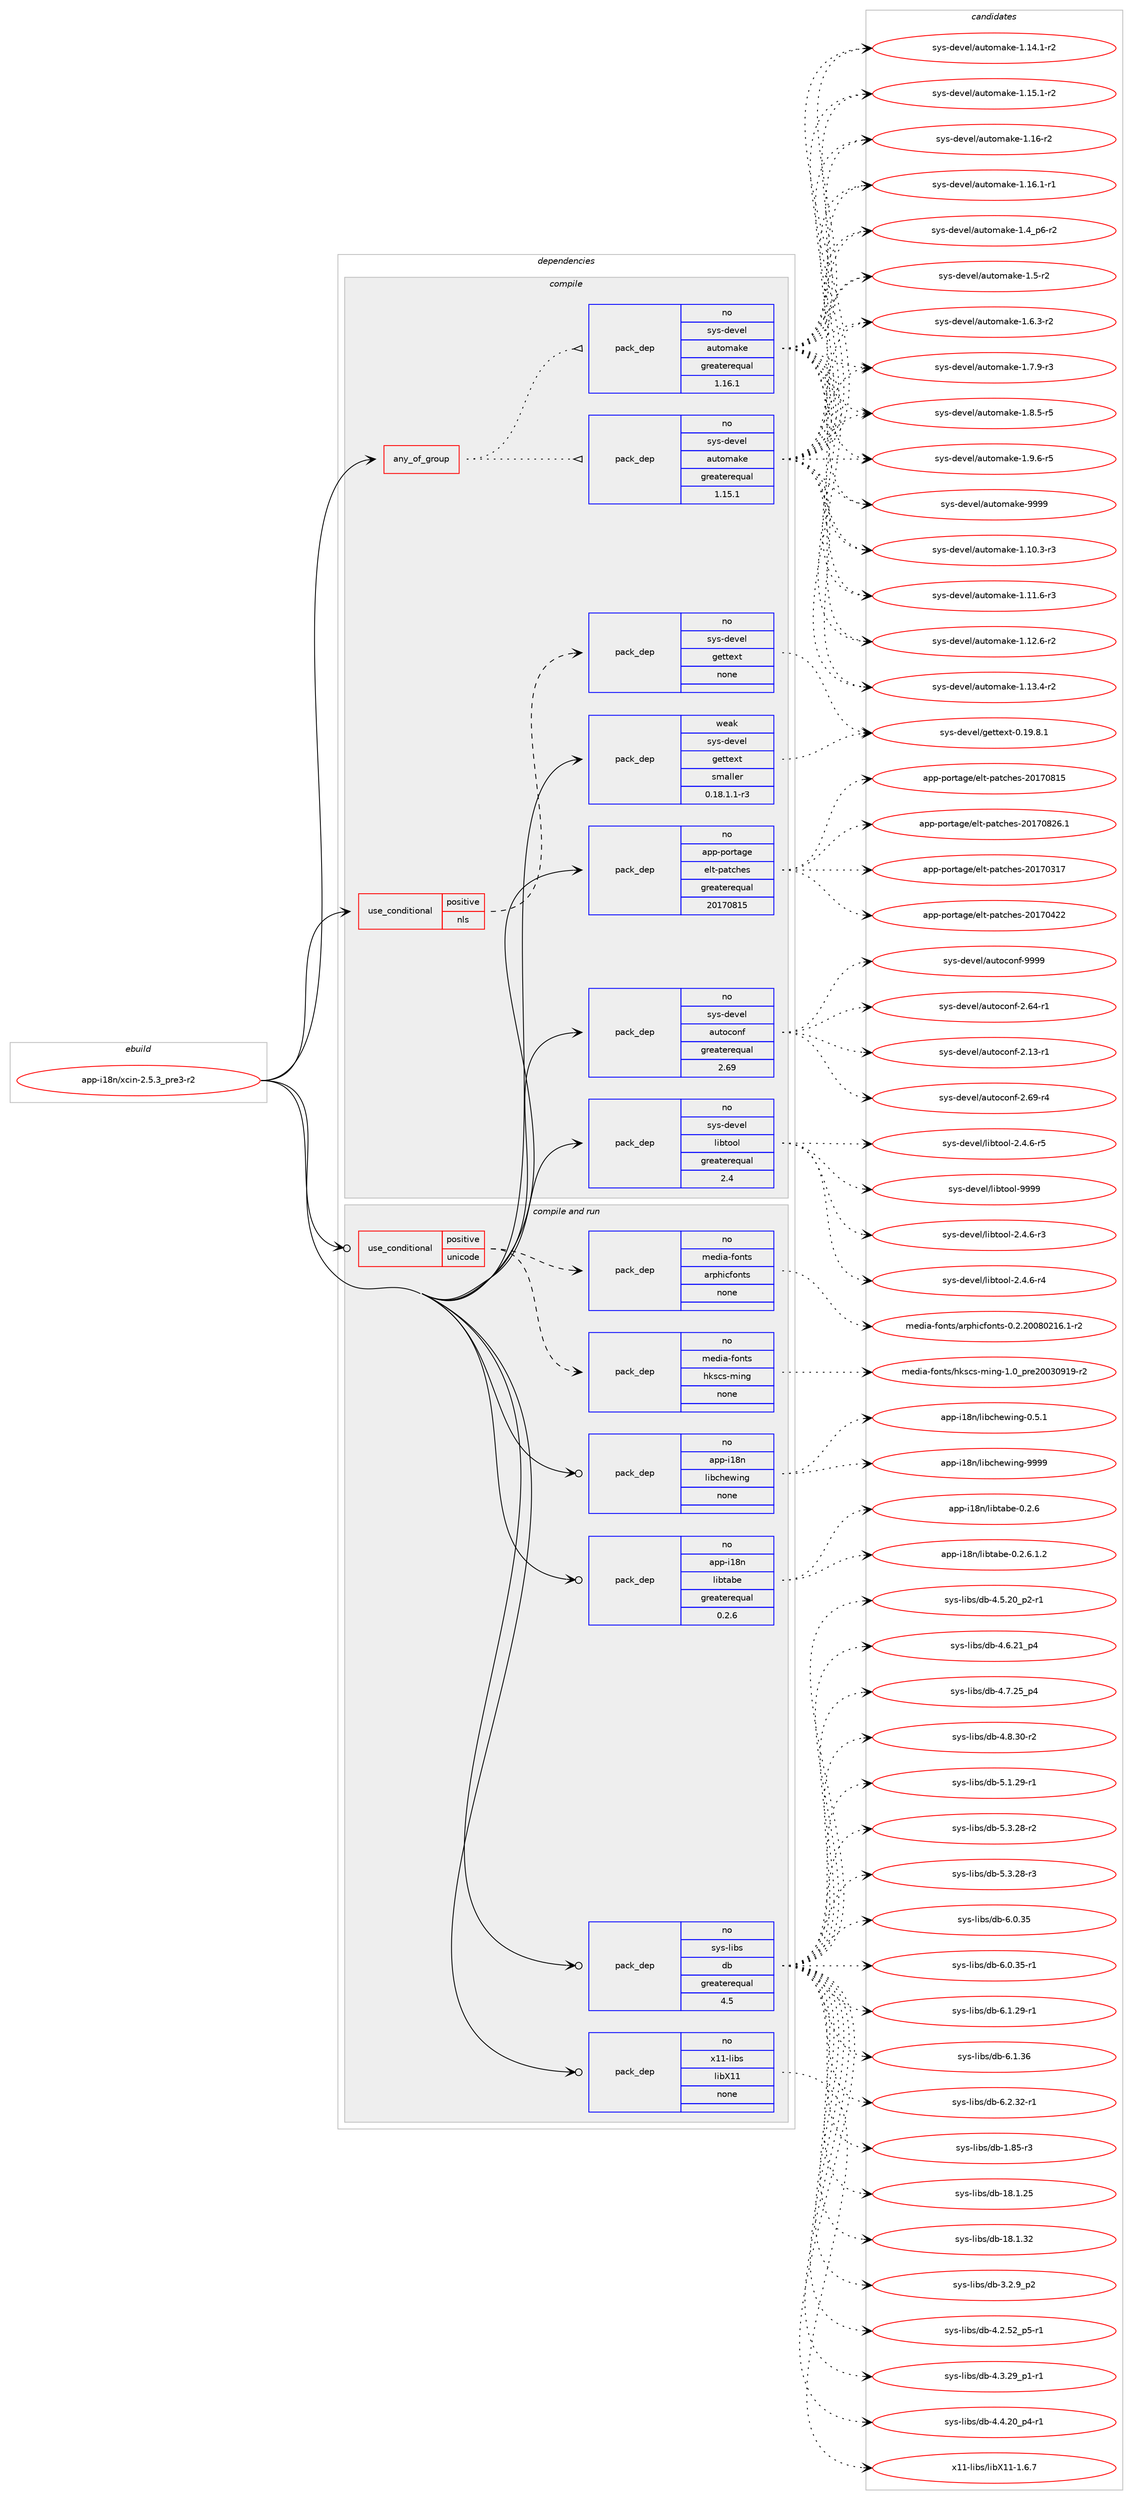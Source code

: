 digraph prolog {

# *************
# Graph options
# *************

newrank=true;
concentrate=true;
compound=true;
graph [rankdir=LR,fontname=Helvetica,fontsize=10,ranksep=1.5];#, ranksep=2.5, nodesep=0.2];
edge  [arrowhead=vee];
node  [fontname=Helvetica,fontsize=10];

# **********
# The ebuild
# **********

subgraph cluster_leftcol {
color=gray;
rank=same;
label=<<i>ebuild</i>>;
id [label="app-i18n/xcin-2.5.3_pre3-r2", color=red, width=4, href="../app-i18n/xcin-2.5.3_pre3-r2.svg"];
}

# ****************
# The dependencies
# ****************

subgraph cluster_midcol {
color=gray;
label=<<i>dependencies</i>>;
subgraph cluster_compile {
fillcolor="#eeeeee";
style=filled;
label=<<i>compile</i>>;
subgraph any19630 {
dependency1296477 [label=<<TABLE BORDER="0" CELLBORDER="1" CELLSPACING="0" CELLPADDING="4"><TR><TD CELLPADDING="10">any_of_group</TD></TR></TABLE>>, shape=none, color=red];subgraph pack923453 {
dependency1296478 [label=<<TABLE BORDER="0" CELLBORDER="1" CELLSPACING="0" CELLPADDING="4" WIDTH="220"><TR><TD ROWSPAN="6" CELLPADDING="30">pack_dep</TD></TR><TR><TD WIDTH="110">no</TD></TR><TR><TD>sys-devel</TD></TR><TR><TD>automake</TD></TR><TR><TD>greaterequal</TD></TR><TR><TD>1.16.1</TD></TR></TABLE>>, shape=none, color=blue];
}
dependency1296477:e -> dependency1296478:w [weight=20,style="dotted",arrowhead="oinv"];
subgraph pack923454 {
dependency1296479 [label=<<TABLE BORDER="0" CELLBORDER="1" CELLSPACING="0" CELLPADDING="4" WIDTH="220"><TR><TD ROWSPAN="6" CELLPADDING="30">pack_dep</TD></TR><TR><TD WIDTH="110">no</TD></TR><TR><TD>sys-devel</TD></TR><TR><TD>automake</TD></TR><TR><TD>greaterequal</TD></TR><TR><TD>1.15.1</TD></TR></TABLE>>, shape=none, color=blue];
}
dependency1296477:e -> dependency1296479:w [weight=20,style="dotted",arrowhead="oinv"];
}
id:e -> dependency1296477:w [weight=20,style="solid",arrowhead="vee"];
subgraph cond352853 {
dependency1296480 [label=<<TABLE BORDER="0" CELLBORDER="1" CELLSPACING="0" CELLPADDING="4"><TR><TD ROWSPAN="3" CELLPADDING="10">use_conditional</TD></TR><TR><TD>positive</TD></TR><TR><TD>nls</TD></TR></TABLE>>, shape=none, color=red];
subgraph pack923455 {
dependency1296481 [label=<<TABLE BORDER="0" CELLBORDER="1" CELLSPACING="0" CELLPADDING="4" WIDTH="220"><TR><TD ROWSPAN="6" CELLPADDING="30">pack_dep</TD></TR><TR><TD WIDTH="110">no</TD></TR><TR><TD>sys-devel</TD></TR><TR><TD>gettext</TD></TR><TR><TD>none</TD></TR><TR><TD></TD></TR></TABLE>>, shape=none, color=blue];
}
dependency1296480:e -> dependency1296481:w [weight=20,style="dashed",arrowhead="vee"];
}
id:e -> dependency1296480:w [weight=20,style="solid",arrowhead="vee"];
subgraph pack923456 {
dependency1296482 [label=<<TABLE BORDER="0" CELLBORDER="1" CELLSPACING="0" CELLPADDING="4" WIDTH="220"><TR><TD ROWSPAN="6" CELLPADDING="30">pack_dep</TD></TR><TR><TD WIDTH="110">no</TD></TR><TR><TD>app-portage</TD></TR><TR><TD>elt-patches</TD></TR><TR><TD>greaterequal</TD></TR><TR><TD>20170815</TD></TR></TABLE>>, shape=none, color=blue];
}
id:e -> dependency1296482:w [weight=20,style="solid",arrowhead="vee"];
subgraph pack923457 {
dependency1296483 [label=<<TABLE BORDER="0" CELLBORDER="1" CELLSPACING="0" CELLPADDING="4" WIDTH="220"><TR><TD ROWSPAN="6" CELLPADDING="30">pack_dep</TD></TR><TR><TD WIDTH="110">no</TD></TR><TR><TD>sys-devel</TD></TR><TR><TD>autoconf</TD></TR><TR><TD>greaterequal</TD></TR><TR><TD>2.69</TD></TR></TABLE>>, shape=none, color=blue];
}
id:e -> dependency1296483:w [weight=20,style="solid",arrowhead="vee"];
subgraph pack923458 {
dependency1296484 [label=<<TABLE BORDER="0" CELLBORDER="1" CELLSPACING="0" CELLPADDING="4" WIDTH="220"><TR><TD ROWSPAN="6" CELLPADDING="30">pack_dep</TD></TR><TR><TD WIDTH="110">no</TD></TR><TR><TD>sys-devel</TD></TR><TR><TD>libtool</TD></TR><TR><TD>greaterequal</TD></TR><TR><TD>2.4</TD></TR></TABLE>>, shape=none, color=blue];
}
id:e -> dependency1296484:w [weight=20,style="solid",arrowhead="vee"];
subgraph pack923459 {
dependency1296485 [label=<<TABLE BORDER="0" CELLBORDER="1" CELLSPACING="0" CELLPADDING="4" WIDTH="220"><TR><TD ROWSPAN="6" CELLPADDING="30">pack_dep</TD></TR><TR><TD WIDTH="110">weak</TD></TR><TR><TD>sys-devel</TD></TR><TR><TD>gettext</TD></TR><TR><TD>smaller</TD></TR><TR><TD>0.18.1.1-r3</TD></TR></TABLE>>, shape=none, color=blue];
}
id:e -> dependency1296485:w [weight=20,style="solid",arrowhead="vee"];
}
subgraph cluster_compileandrun {
fillcolor="#eeeeee";
style=filled;
label=<<i>compile and run</i>>;
subgraph cond352854 {
dependency1296486 [label=<<TABLE BORDER="0" CELLBORDER="1" CELLSPACING="0" CELLPADDING="4"><TR><TD ROWSPAN="3" CELLPADDING="10">use_conditional</TD></TR><TR><TD>positive</TD></TR><TR><TD>unicode</TD></TR></TABLE>>, shape=none, color=red];
subgraph pack923460 {
dependency1296487 [label=<<TABLE BORDER="0" CELLBORDER="1" CELLSPACING="0" CELLPADDING="4" WIDTH="220"><TR><TD ROWSPAN="6" CELLPADDING="30">pack_dep</TD></TR><TR><TD WIDTH="110">no</TD></TR><TR><TD>media-fonts</TD></TR><TR><TD>hkscs-ming</TD></TR><TR><TD>none</TD></TR><TR><TD></TD></TR></TABLE>>, shape=none, color=blue];
}
dependency1296486:e -> dependency1296487:w [weight=20,style="dashed",arrowhead="vee"];
subgraph pack923461 {
dependency1296488 [label=<<TABLE BORDER="0" CELLBORDER="1" CELLSPACING="0" CELLPADDING="4" WIDTH="220"><TR><TD ROWSPAN="6" CELLPADDING="30">pack_dep</TD></TR><TR><TD WIDTH="110">no</TD></TR><TR><TD>media-fonts</TD></TR><TR><TD>arphicfonts</TD></TR><TR><TD>none</TD></TR><TR><TD></TD></TR></TABLE>>, shape=none, color=blue];
}
dependency1296486:e -> dependency1296488:w [weight=20,style="dashed",arrowhead="vee"];
}
id:e -> dependency1296486:w [weight=20,style="solid",arrowhead="odotvee"];
subgraph pack923462 {
dependency1296489 [label=<<TABLE BORDER="0" CELLBORDER="1" CELLSPACING="0" CELLPADDING="4" WIDTH="220"><TR><TD ROWSPAN="6" CELLPADDING="30">pack_dep</TD></TR><TR><TD WIDTH="110">no</TD></TR><TR><TD>app-i18n</TD></TR><TR><TD>libchewing</TD></TR><TR><TD>none</TD></TR><TR><TD></TD></TR></TABLE>>, shape=none, color=blue];
}
id:e -> dependency1296489:w [weight=20,style="solid",arrowhead="odotvee"];
subgraph pack923463 {
dependency1296490 [label=<<TABLE BORDER="0" CELLBORDER="1" CELLSPACING="0" CELLPADDING="4" WIDTH="220"><TR><TD ROWSPAN="6" CELLPADDING="30">pack_dep</TD></TR><TR><TD WIDTH="110">no</TD></TR><TR><TD>app-i18n</TD></TR><TR><TD>libtabe</TD></TR><TR><TD>greaterequal</TD></TR><TR><TD>0.2.6</TD></TR></TABLE>>, shape=none, color=blue];
}
id:e -> dependency1296490:w [weight=20,style="solid",arrowhead="odotvee"];
subgraph pack923464 {
dependency1296491 [label=<<TABLE BORDER="0" CELLBORDER="1" CELLSPACING="0" CELLPADDING="4" WIDTH="220"><TR><TD ROWSPAN="6" CELLPADDING="30">pack_dep</TD></TR><TR><TD WIDTH="110">no</TD></TR><TR><TD>sys-libs</TD></TR><TR><TD>db</TD></TR><TR><TD>greaterequal</TD></TR><TR><TD>4.5</TD></TR></TABLE>>, shape=none, color=blue];
}
id:e -> dependency1296491:w [weight=20,style="solid",arrowhead="odotvee"];
subgraph pack923465 {
dependency1296492 [label=<<TABLE BORDER="0" CELLBORDER="1" CELLSPACING="0" CELLPADDING="4" WIDTH="220"><TR><TD ROWSPAN="6" CELLPADDING="30">pack_dep</TD></TR><TR><TD WIDTH="110">no</TD></TR><TR><TD>x11-libs</TD></TR><TR><TD>libX11</TD></TR><TR><TD>none</TD></TR><TR><TD></TD></TR></TABLE>>, shape=none, color=blue];
}
id:e -> dependency1296492:w [weight=20,style="solid",arrowhead="odotvee"];
}
subgraph cluster_run {
fillcolor="#eeeeee";
style=filled;
label=<<i>run</i>>;
}
}

# **************
# The candidates
# **************

subgraph cluster_choices {
rank=same;
color=gray;
label=<<i>candidates</i>>;

subgraph choice923453 {
color=black;
nodesep=1;
choice11512111545100101118101108479711711611110997107101454946494846514511451 [label="sys-devel/automake-1.10.3-r3", color=red, width=4,href="../sys-devel/automake-1.10.3-r3.svg"];
choice11512111545100101118101108479711711611110997107101454946494946544511451 [label="sys-devel/automake-1.11.6-r3", color=red, width=4,href="../sys-devel/automake-1.11.6-r3.svg"];
choice11512111545100101118101108479711711611110997107101454946495046544511450 [label="sys-devel/automake-1.12.6-r2", color=red, width=4,href="../sys-devel/automake-1.12.6-r2.svg"];
choice11512111545100101118101108479711711611110997107101454946495146524511450 [label="sys-devel/automake-1.13.4-r2", color=red, width=4,href="../sys-devel/automake-1.13.4-r2.svg"];
choice11512111545100101118101108479711711611110997107101454946495246494511450 [label="sys-devel/automake-1.14.1-r2", color=red, width=4,href="../sys-devel/automake-1.14.1-r2.svg"];
choice11512111545100101118101108479711711611110997107101454946495346494511450 [label="sys-devel/automake-1.15.1-r2", color=red, width=4,href="../sys-devel/automake-1.15.1-r2.svg"];
choice1151211154510010111810110847971171161111099710710145494649544511450 [label="sys-devel/automake-1.16-r2", color=red, width=4,href="../sys-devel/automake-1.16-r2.svg"];
choice11512111545100101118101108479711711611110997107101454946495446494511449 [label="sys-devel/automake-1.16.1-r1", color=red, width=4,href="../sys-devel/automake-1.16.1-r1.svg"];
choice115121115451001011181011084797117116111109971071014549465295112544511450 [label="sys-devel/automake-1.4_p6-r2", color=red, width=4,href="../sys-devel/automake-1.4_p6-r2.svg"];
choice11512111545100101118101108479711711611110997107101454946534511450 [label="sys-devel/automake-1.5-r2", color=red, width=4,href="../sys-devel/automake-1.5-r2.svg"];
choice115121115451001011181011084797117116111109971071014549465446514511450 [label="sys-devel/automake-1.6.3-r2", color=red, width=4,href="../sys-devel/automake-1.6.3-r2.svg"];
choice115121115451001011181011084797117116111109971071014549465546574511451 [label="sys-devel/automake-1.7.9-r3", color=red, width=4,href="../sys-devel/automake-1.7.9-r3.svg"];
choice115121115451001011181011084797117116111109971071014549465646534511453 [label="sys-devel/automake-1.8.5-r5", color=red, width=4,href="../sys-devel/automake-1.8.5-r5.svg"];
choice115121115451001011181011084797117116111109971071014549465746544511453 [label="sys-devel/automake-1.9.6-r5", color=red, width=4,href="../sys-devel/automake-1.9.6-r5.svg"];
choice115121115451001011181011084797117116111109971071014557575757 [label="sys-devel/automake-9999", color=red, width=4,href="../sys-devel/automake-9999.svg"];
dependency1296478:e -> choice11512111545100101118101108479711711611110997107101454946494846514511451:w [style=dotted,weight="100"];
dependency1296478:e -> choice11512111545100101118101108479711711611110997107101454946494946544511451:w [style=dotted,weight="100"];
dependency1296478:e -> choice11512111545100101118101108479711711611110997107101454946495046544511450:w [style=dotted,weight="100"];
dependency1296478:e -> choice11512111545100101118101108479711711611110997107101454946495146524511450:w [style=dotted,weight="100"];
dependency1296478:e -> choice11512111545100101118101108479711711611110997107101454946495246494511450:w [style=dotted,weight="100"];
dependency1296478:e -> choice11512111545100101118101108479711711611110997107101454946495346494511450:w [style=dotted,weight="100"];
dependency1296478:e -> choice1151211154510010111810110847971171161111099710710145494649544511450:w [style=dotted,weight="100"];
dependency1296478:e -> choice11512111545100101118101108479711711611110997107101454946495446494511449:w [style=dotted,weight="100"];
dependency1296478:e -> choice115121115451001011181011084797117116111109971071014549465295112544511450:w [style=dotted,weight="100"];
dependency1296478:e -> choice11512111545100101118101108479711711611110997107101454946534511450:w [style=dotted,weight="100"];
dependency1296478:e -> choice115121115451001011181011084797117116111109971071014549465446514511450:w [style=dotted,weight="100"];
dependency1296478:e -> choice115121115451001011181011084797117116111109971071014549465546574511451:w [style=dotted,weight="100"];
dependency1296478:e -> choice115121115451001011181011084797117116111109971071014549465646534511453:w [style=dotted,weight="100"];
dependency1296478:e -> choice115121115451001011181011084797117116111109971071014549465746544511453:w [style=dotted,weight="100"];
dependency1296478:e -> choice115121115451001011181011084797117116111109971071014557575757:w [style=dotted,weight="100"];
}
subgraph choice923454 {
color=black;
nodesep=1;
choice11512111545100101118101108479711711611110997107101454946494846514511451 [label="sys-devel/automake-1.10.3-r3", color=red, width=4,href="../sys-devel/automake-1.10.3-r3.svg"];
choice11512111545100101118101108479711711611110997107101454946494946544511451 [label="sys-devel/automake-1.11.6-r3", color=red, width=4,href="../sys-devel/automake-1.11.6-r3.svg"];
choice11512111545100101118101108479711711611110997107101454946495046544511450 [label="sys-devel/automake-1.12.6-r2", color=red, width=4,href="../sys-devel/automake-1.12.6-r2.svg"];
choice11512111545100101118101108479711711611110997107101454946495146524511450 [label="sys-devel/automake-1.13.4-r2", color=red, width=4,href="../sys-devel/automake-1.13.4-r2.svg"];
choice11512111545100101118101108479711711611110997107101454946495246494511450 [label="sys-devel/automake-1.14.1-r2", color=red, width=4,href="../sys-devel/automake-1.14.1-r2.svg"];
choice11512111545100101118101108479711711611110997107101454946495346494511450 [label="sys-devel/automake-1.15.1-r2", color=red, width=4,href="../sys-devel/automake-1.15.1-r2.svg"];
choice1151211154510010111810110847971171161111099710710145494649544511450 [label="sys-devel/automake-1.16-r2", color=red, width=4,href="../sys-devel/automake-1.16-r2.svg"];
choice11512111545100101118101108479711711611110997107101454946495446494511449 [label="sys-devel/automake-1.16.1-r1", color=red, width=4,href="../sys-devel/automake-1.16.1-r1.svg"];
choice115121115451001011181011084797117116111109971071014549465295112544511450 [label="sys-devel/automake-1.4_p6-r2", color=red, width=4,href="../sys-devel/automake-1.4_p6-r2.svg"];
choice11512111545100101118101108479711711611110997107101454946534511450 [label="sys-devel/automake-1.5-r2", color=red, width=4,href="../sys-devel/automake-1.5-r2.svg"];
choice115121115451001011181011084797117116111109971071014549465446514511450 [label="sys-devel/automake-1.6.3-r2", color=red, width=4,href="../sys-devel/automake-1.6.3-r2.svg"];
choice115121115451001011181011084797117116111109971071014549465546574511451 [label="sys-devel/automake-1.7.9-r3", color=red, width=4,href="../sys-devel/automake-1.7.9-r3.svg"];
choice115121115451001011181011084797117116111109971071014549465646534511453 [label="sys-devel/automake-1.8.5-r5", color=red, width=4,href="../sys-devel/automake-1.8.5-r5.svg"];
choice115121115451001011181011084797117116111109971071014549465746544511453 [label="sys-devel/automake-1.9.6-r5", color=red, width=4,href="../sys-devel/automake-1.9.6-r5.svg"];
choice115121115451001011181011084797117116111109971071014557575757 [label="sys-devel/automake-9999", color=red, width=4,href="../sys-devel/automake-9999.svg"];
dependency1296479:e -> choice11512111545100101118101108479711711611110997107101454946494846514511451:w [style=dotted,weight="100"];
dependency1296479:e -> choice11512111545100101118101108479711711611110997107101454946494946544511451:w [style=dotted,weight="100"];
dependency1296479:e -> choice11512111545100101118101108479711711611110997107101454946495046544511450:w [style=dotted,weight="100"];
dependency1296479:e -> choice11512111545100101118101108479711711611110997107101454946495146524511450:w [style=dotted,weight="100"];
dependency1296479:e -> choice11512111545100101118101108479711711611110997107101454946495246494511450:w [style=dotted,weight="100"];
dependency1296479:e -> choice11512111545100101118101108479711711611110997107101454946495346494511450:w [style=dotted,weight="100"];
dependency1296479:e -> choice1151211154510010111810110847971171161111099710710145494649544511450:w [style=dotted,weight="100"];
dependency1296479:e -> choice11512111545100101118101108479711711611110997107101454946495446494511449:w [style=dotted,weight="100"];
dependency1296479:e -> choice115121115451001011181011084797117116111109971071014549465295112544511450:w [style=dotted,weight="100"];
dependency1296479:e -> choice11512111545100101118101108479711711611110997107101454946534511450:w [style=dotted,weight="100"];
dependency1296479:e -> choice115121115451001011181011084797117116111109971071014549465446514511450:w [style=dotted,weight="100"];
dependency1296479:e -> choice115121115451001011181011084797117116111109971071014549465546574511451:w [style=dotted,weight="100"];
dependency1296479:e -> choice115121115451001011181011084797117116111109971071014549465646534511453:w [style=dotted,weight="100"];
dependency1296479:e -> choice115121115451001011181011084797117116111109971071014549465746544511453:w [style=dotted,weight="100"];
dependency1296479:e -> choice115121115451001011181011084797117116111109971071014557575757:w [style=dotted,weight="100"];
}
subgraph choice923455 {
color=black;
nodesep=1;
choice1151211154510010111810110847103101116116101120116454846495746564649 [label="sys-devel/gettext-0.19.8.1", color=red, width=4,href="../sys-devel/gettext-0.19.8.1.svg"];
dependency1296481:e -> choice1151211154510010111810110847103101116116101120116454846495746564649:w [style=dotted,weight="100"];
}
subgraph choice923456 {
color=black;
nodesep=1;
choice97112112451121111141169710310147101108116451129711699104101115455048495548514955 [label="app-portage/elt-patches-20170317", color=red, width=4,href="../app-portage/elt-patches-20170317.svg"];
choice97112112451121111141169710310147101108116451129711699104101115455048495548525050 [label="app-portage/elt-patches-20170422", color=red, width=4,href="../app-portage/elt-patches-20170422.svg"];
choice97112112451121111141169710310147101108116451129711699104101115455048495548564953 [label="app-portage/elt-patches-20170815", color=red, width=4,href="../app-portage/elt-patches-20170815.svg"];
choice971121124511211111411697103101471011081164511297116991041011154550484955485650544649 [label="app-portage/elt-patches-20170826.1", color=red, width=4,href="../app-portage/elt-patches-20170826.1.svg"];
dependency1296482:e -> choice97112112451121111141169710310147101108116451129711699104101115455048495548514955:w [style=dotted,weight="100"];
dependency1296482:e -> choice97112112451121111141169710310147101108116451129711699104101115455048495548525050:w [style=dotted,weight="100"];
dependency1296482:e -> choice97112112451121111141169710310147101108116451129711699104101115455048495548564953:w [style=dotted,weight="100"];
dependency1296482:e -> choice971121124511211111411697103101471011081164511297116991041011154550484955485650544649:w [style=dotted,weight="100"];
}
subgraph choice923457 {
color=black;
nodesep=1;
choice1151211154510010111810110847971171161119911111010245504649514511449 [label="sys-devel/autoconf-2.13-r1", color=red, width=4,href="../sys-devel/autoconf-2.13-r1.svg"];
choice1151211154510010111810110847971171161119911111010245504654524511449 [label="sys-devel/autoconf-2.64-r1", color=red, width=4,href="../sys-devel/autoconf-2.64-r1.svg"];
choice1151211154510010111810110847971171161119911111010245504654574511452 [label="sys-devel/autoconf-2.69-r4", color=red, width=4,href="../sys-devel/autoconf-2.69-r4.svg"];
choice115121115451001011181011084797117116111991111101024557575757 [label="sys-devel/autoconf-9999", color=red, width=4,href="../sys-devel/autoconf-9999.svg"];
dependency1296483:e -> choice1151211154510010111810110847971171161119911111010245504649514511449:w [style=dotted,weight="100"];
dependency1296483:e -> choice1151211154510010111810110847971171161119911111010245504654524511449:w [style=dotted,weight="100"];
dependency1296483:e -> choice1151211154510010111810110847971171161119911111010245504654574511452:w [style=dotted,weight="100"];
dependency1296483:e -> choice115121115451001011181011084797117116111991111101024557575757:w [style=dotted,weight="100"];
}
subgraph choice923458 {
color=black;
nodesep=1;
choice1151211154510010111810110847108105981161111111084550465246544511451 [label="sys-devel/libtool-2.4.6-r3", color=red, width=4,href="../sys-devel/libtool-2.4.6-r3.svg"];
choice1151211154510010111810110847108105981161111111084550465246544511452 [label="sys-devel/libtool-2.4.6-r4", color=red, width=4,href="../sys-devel/libtool-2.4.6-r4.svg"];
choice1151211154510010111810110847108105981161111111084550465246544511453 [label="sys-devel/libtool-2.4.6-r5", color=red, width=4,href="../sys-devel/libtool-2.4.6-r5.svg"];
choice1151211154510010111810110847108105981161111111084557575757 [label="sys-devel/libtool-9999", color=red, width=4,href="../sys-devel/libtool-9999.svg"];
dependency1296484:e -> choice1151211154510010111810110847108105981161111111084550465246544511451:w [style=dotted,weight="100"];
dependency1296484:e -> choice1151211154510010111810110847108105981161111111084550465246544511452:w [style=dotted,weight="100"];
dependency1296484:e -> choice1151211154510010111810110847108105981161111111084550465246544511453:w [style=dotted,weight="100"];
dependency1296484:e -> choice1151211154510010111810110847108105981161111111084557575757:w [style=dotted,weight="100"];
}
subgraph choice923459 {
color=black;
nodesep=1;
choice1151211154510010111810110847103101116116101120116454846495746564649 [label="sys-devel/gettext-0.19.8.1", color=red, width=4,href="../sys-devel/gettext-0.19.8.1.svg"];
dependency1296485:e -> choice1151211154510010111810110847103101116116101120116454846495746564649:w [style=dotted,weight="100"];
}
subgraph choice923460 {
color=black;
nodesep=1;
choice1091011001059745102111110116115471041071159911545109105110103454946489511211410150484851485749574511450 [label="media-fonts/hkscs-ming-1.0_pre20030919-r2", color=red, width=4,href="../media-fonts/hkscs-ming-1.0_pre20030919-r2.svg"];
dependency1296487:e -> choice1091011001059745102111110116115471041071159911545109105110103454946489511211410150484851485749574511450:w [style=dotted,weight="100"];
}
subgraph choice923461 {
color=black;
nodesep=1;
choice10910110010597451021111101161154797114112104105991021111101161154548465046504848564850495446494511450 [label="media-fonts/arphicfonts-0.2.20080216.1-r2", color=red, width=4,href="../media-fonts/arphicfonts-0.2.20080216.1-r2.svg"];
dependency1296488:e -> choice10910110010597451021111101161154797114112104105991021111101161154548465046504848564850495446494511450:w [style=dotted,weight="100"];
}
subgraph choice923462 {
color=black;
nodesep=1;
choice97112112451054956110471081059899104101119105110103454846534649 [label="app-i18n/libchewing-0.5.1", color=red, width=4,href="../app-i18n/libchewing-0.5.1.svg"];
choice971121124510549561104710810598991041011191051101034557575757 [label="app-i18n/libchewing-9999", color=red, width=4,href="../app-i18n/libchewing-9999.svg"];
dependency1296489:e -> choice97112112451054956110471081059899104101119105110103454846534649:w [style=dotted,weight="100"];
dependency1296489:e -> choice971121124510549561104710810598991041011191051101034557575757:w [style=dotted,weight="100"];
}
subgraph choice923463 {
color=black;
nodesep=1;
choice9711211245105495611047108105981169798101454846504654 [label="app-i18n/libtabe-0.2.6", color=red, width=4,href="../app-i18n/libtabe-0.2.6.svg"];
choice971121124510549561104710810598116979810145484650465446494650 [label="app-i18n/libtabe-0.2.6.1.2", color=red, width=4,href="../app-i18n/libtabe-0.2.6.1.2.svg"];
dependency1296490:e -> choice9711211245105495611047108105981169798101454846504654:w [style=dotted,weight="100"];
dependency1296490:e -> choice971121124510549561104710810598116979810145484650465446494650:w [style=dotted,weight="100"];
}
subgraph choice923464 {
color=black;
nodesep=1;
choice1151211154510810598115471009845494656534511451 [label="sys-libs/db-1.85-r3", color=red, width=4,href="../sys-libs/db-1.85-r3.svg"];
choice115121115451081059811547100984549564649465053 [label="sys-libs/db-18.1.25", color=red, width=4,href="../sys-libs/db-18.1.25.svg"];
choice115121115451081059811547100984549564649465150 [label="sys-libs/db-18.1.32", color=red, width=4,href="../sys-libs/db-18.1.32.svg"];
choice115121115451081059811547100984551465046579511250 [label="sys-libs/db-3.2.9_p2", color=red, width=4,href="../sys-libs/db-3.2.9_p2.svg"];
choice115121115451081059811547100984552465046535095112534511449 [label="sys-libs/db-4.2.52_p5-r1", color=red, width=4,href="../sys-libs/db-4.2.52_p5-r1.svg"];
choice115121115451081059811547100984552465146505795112494511449 [label="sys-libs/db-4.3.29_p1-r1", color=red, width=4,href="../sys-libs/db-4.3.29_p1-r1.svg"];
choice115121115451081059811547100984552465246504895112524511449 [label="sys-libs/db-4.4.20_p4-r1", color=red, width=4,href="../sys-libs/db-4.4.20_p4-r1.svg"];
choice115121115451081059811547100984552465346504895112504511449 [label="sys-libs/db-4.5.20_p2-r1", color=red, width=4,href="../sys-libs/db-4.5.20_p2-r1.svg"];
choice11512111545108105981154710098455246544650499511252 [label="sys-libs/db-4.6.21_p4", color=red, width=4,href="../sys-libs/db-4.6.21_p4.svg"];
choice11512111545108105981154710098455246554650539511252 [label="sys-libs/db-4.7.25_p4", color=red, width=4,href="../sys-libs/db-4.7.25_p4.svg"];
choice11512111545108105981154710098455246564651484511450 [label="sys-libs/db-4.8.30-r2", color=red, width=4,href="../sys-libs/db-4.8.30-r2.svg"];
choice11512111545108105981154710098455346494650574511449 [label="sys-libs/db-5.1.29-r1", color=red, width=4,href="../sys-libs/db-5.1.29-r1.svg"];
choice11512111545108105981154710098455346514650564511450 [label="sys-libs/db-5.3.28-r2", color=red, width=4,href="../sys-libs/db-5.3.28-r2.svg"];
choice11512111545108105981154710098455346514650564511451 [label="sys-libs/db-5.3.28-r3", color=red, width=4,href="../sys-libs/db-5.3.28-r3.svg"];
choice1151211154510810598115471009845544648465153 [label="sys-libs/db-6.0.35", color=red, width=4,href="../sys-libs/db-6.0.35.svg"];
choice11512111545108105981154710098455446484651534511449 [label="sys-libs/db-6.0.35-r1", color=red, width=4,href="../sys-libs/db-6.0.35-r1.svg"];
choice11512111545108105981154710098455446494650574511449 [label="sys-libs/db-6.1.29-r1", color=red, width=4,href="../sys-libs/db-6.1.29-r1.svg"];
choice1151211154510810598115471009845544649465154 [label="sys-libs/db-6.1.36", color=red, width=4,href="../sys-libs/db-6.1.36.svg"];
choice11512111545108105981154710098455446504651504511449 [label="sys-libs/db-6.2.32-r1", color=red, width=4,href="../sys-libs/db-6.2.32-r1.svg"];
dependency1296491:e -> choice1151211154510810598115471009845494656534511451:w [style=dotted,weight="100"];
dependency1296491:e -> choice115121115451081059811547100984549564649465053:w [style=dotted,weight="100"];
dependency1296491:e -> choice115121115451081059811547100984549564649465150:w [style=dotted,weight="100"];
dependency1296491:e -> choice115121115451081059811547100984551465046579511250:w [style=dotted,weight="100"];
dependency1296491:e -> choice115121115451081059811547100984552465046535095112534511449:w [style=dotted,weight="100"];
dependency1296491:e -> choice115121115451081059811547100984552465146505795112494511449:w [style=dotted,weight="100"];
dependency1296491:e -> choice115121115451081059811547100984552465246504895112524511449:w [style=dotted,weight="100"];
dependency1296491:e -> choice115121115451081059811547100984552465346504895112504511449:w [style=dotted,weight="100"];
dependency1296491:e -> choice11512111545108105981154710098455246544650499511252:w [style=dotted,weight="100"];
dependency1296491:e -> choice11512111545108105981154710098455246554650539511252:w [style=dotted,weight="100"];
dependency1296491:e -> choice11512111545108105981154710098455246564651484511450:w [style=dotted,weight="100"];
dependency1296491:e -> choice11512111545108105981154710098455346494650574511449:w [style=dotted,weight="100"];
dependency1296491:e -> choice11512111545108105981154710098455346514650564511450:w [style=dotted,weight="100"];
dependency1296491:e -> choice11512111545108105981154710098455346514650564511451:w [style=dotted,weight="100"];
dependency1296491:e -> choice1151211154510810598115471009845544648465153:w [style=dotted,weight="100"];
dependency1296491:e -> choice11512111545108105981154710098455446484651534511449:w [style=dotted,weight="100"];
dependency1296491:e -> choice11512111545108105981154710098455446494650574511449:w [style=dotted,weight="100"];
dependency1296491:e -> choice1151211154510810598115471009845544649465154:w [style=dotted,weight="100"];
dependency1296491:e -> choice11512111545108105981154710098455446504651504511449:w [style=dotted,weight="100"];
}
subgraph choice923465 {
color=black;
nodesep=1;
choice120494945108105981154710810598884949454946544655 [label="x11-libs/libX11-1.6.7", color=red, width=4,href="../x11-libs/libX11-1.6.7.svg"];
dependency1296492:e -> choice120494945108105981154710810598884949454946544655:w [style=dotted,weight="100"];
}
}

}
